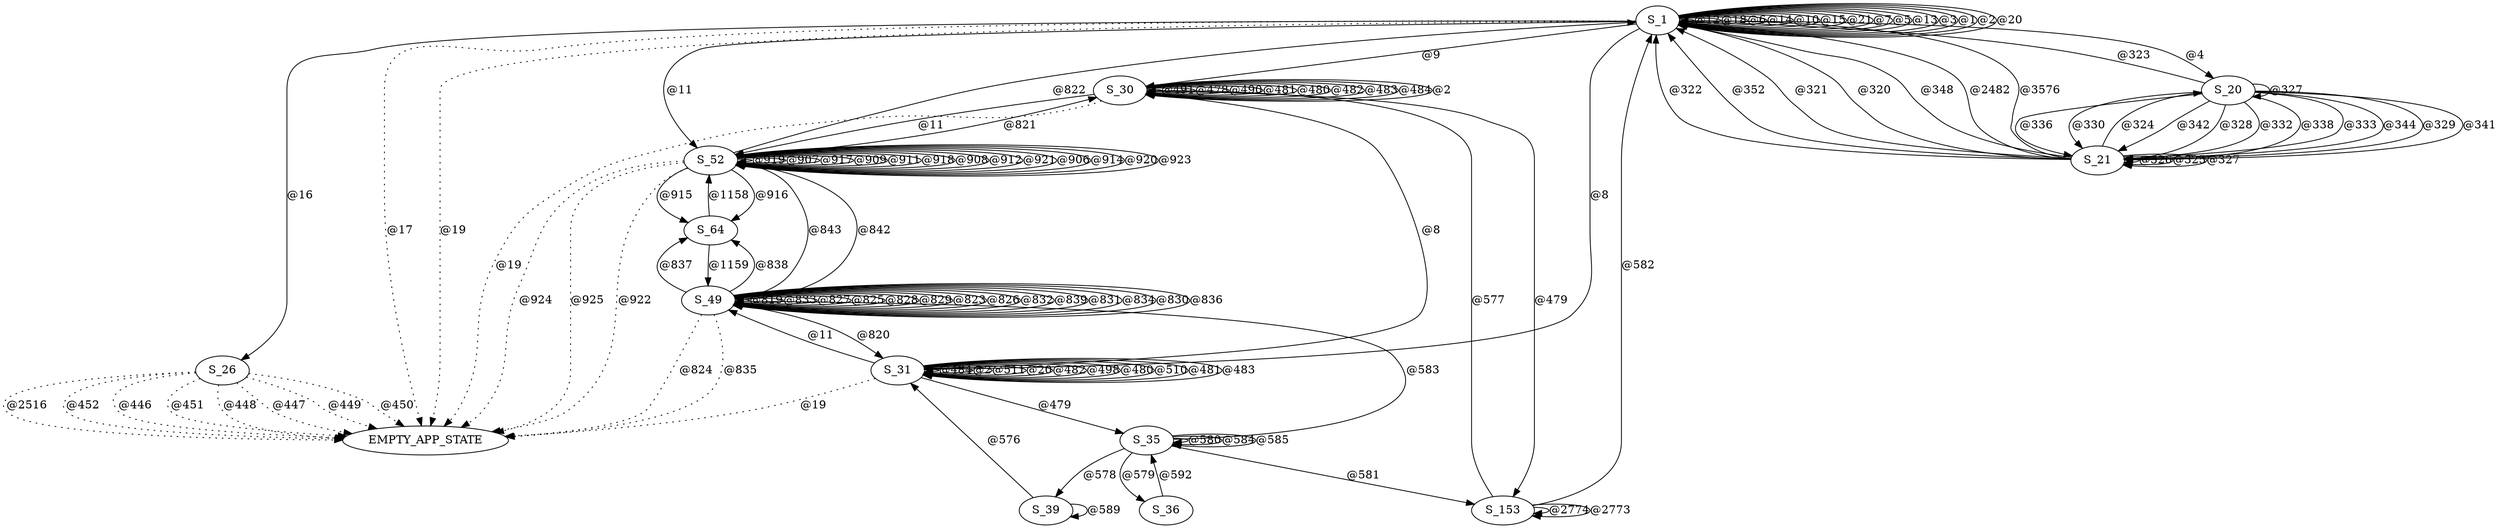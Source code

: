 digraph graphtest {
  S_1 -> S_1  [ label="@12"] ;
  S_1 -> S_1  [ label="@18"] ;
  S_1 -> S_1  [ label="@6"] ;
  S_1 -> S_1  [ label="@14"] ;
  S_1 -> EMPTY_APP_STATE  [ style=dotted,label="@19"] ;
  S_1 -> S_1  [ label="@10"] ;
  S_1 -> S_1  [ label="@15"] ;
  S_1 -> S_1  [ label="@21"] ;
  S_1 -> S_1  [ label="@7"] ;
  S_1 -> S_1  [ label="@5"] ;
  S_1 -> EMPTY_APP_STATE  [ style=dotted,label="@17"] ;
  S_1 -> S_1  [ label="@13"] ;
  S_1 -> S_1  [ label="@3"] ;
  S_1 -> S_1  [ label="@1"] ;
  S_1 -> S_20  [ label="@4"] ;
  S_1 -> S_26  [ label="@16"] ;
  S_1 -> S_30  [ label="@9"] ;
  S_1 -> S_52  [ label="@11"] ;
  S_1 -> S_31  [ label="@8"] ;
  S_1 -> S_1  [ label="@2"] ;
  S_1 -> S_1  [ label="@20"] ;
  S_20 -> S_21  [ label="@342"] ;
  S_20 -> S_20  [ label="@327"] ;
  S_20 -> S_21  [ label="@328"] ;
  S_20 -> S_21  [ label="@332"] ;
  S_20 -> S_21  [ label="@338"] ;
  S_20 -> S_21  [ label="@333"] ;
  S_20 -> S_21  [ label="@344"] ;
  S_20 -> S_21  [ label="@329"] ;
  S_20 -> S_21  [ label="@341"] ;
  S_20 -> S_21  [ label="@336"] ;
  S_20 -> S_1  [ label="@323"] ;
  S_20 -> S_21  [ label="@330"] ;
  S_21 -> S_20  [ label="@324"] ;
  S_21 -> S_1  [ label="@322"] ;
  S_21 -> S_1  [ label="@352"] ;
  S_21 -> S_1  [ label="@321"] ;
  S_21 -> S_1  [ label="@320"] ;
  S_21 -> S_21  [ label="@326"] ;
  S_21 -> S_21  [ label="@325"] ;
  S_21 -> S_1  [ label="@348"] ;
  S_21 -> S_1  [ label="@2482"] ;
  S_21 -> S_21  [ label="@327"] ;
  S_21 -> S_1  [ label="@3576"] ;
  S_26 -> EMPTY_APP_STATE  [ style=dotted,label="@449"] ;
  S_26 -> EMPTY_APP_STATE  [ style=dotted,label="@450"] ;
  S_26 -> EMPTY_APP_STATE  [ style=dotted,label="@2516"] ;
  S_26 -> EMPTY_APP_STATE  [ style=dotted,label="@452"] ;
  S_26 -> EMPTY_APP_STATE  [ style=dotted,label="@446"] ;
  S_26 -> EMPTY_APP_STATE  [ style=dotted,label="@451"] ;
  S_26 -> EMPTY_APP_STATE  [ style=dotted,label="@448"] ;
  S_26 -> EMPTY_APP_STATE  [ style=dotted,label="@447"] ;
  S_30 -> S_31  [ label="@8"] ;
  S_30 -> S_30  [ label="@491"] ;
  S_30 -> S_30  [ label="@478"] ;
  S_30 -> S_30  [ label="@490"] ;
  S_30 -> S_52  [ label="@11"] ;
  S_30 -> EMPTY_APP_STATE  [ style=dotted,label="@19"] ;
  S_30 -> S_30  [ label="@481"] ;
  S_30 -> S_30  [ label="@480"] ;
  S_30 -> S_30  [ label="@482"] ;
  S_30 -> S_30  [ label="@483"] ;
  S_30 -> S_30  [ label="@484"] ;
  S_30 -> S_153  [ label="@479"] ;
  S_30 -> S_30  [ label="@2"] ;
  S_31 -> S_31  [ label="@484"] ;
  S_31 -> S_31  [ label="@2"] ;
  S_31 -> S_31  [ label="@511"] ;
  S_31 -> S_35  [ label="@479"] ;
  S_31 -> S_31  [ label="@20"] ;
  S_31 -> S_31  [ label="@482"] ;
  S_31 -> S_31  [ label="@498"] ;
  S_31 -> S_31  [ label="@480"] ;
  S_31 -> S_31  [ label="@510"] ;
  S_31 -> S_31  [ label="@481"] ;
  S_31 -> S_31  [ label="@483"] ;
  S_31 -> S_49  [ label="@11"] ;
  S_31 -> EMPTY_APP_STATE  [ style=dotted,label="@19"] ;
  S_35 -> S_36  [ label="@579"] ;
  S_35 -> S_35  [ label="@580"] ;
  S_35 -> S_39  [ label="@578"] ;
  S_35 -> S_35  [ label="@584"] ;
  S_35 -> S_35  [ label="@585"] ;
  S_35 -> S_49  [ label="@583"] ;
  S_35 -> S_153  [ label="@581"] ;
  S_36 -> S_35  [ label="@592"] ;
  S_39 -> S_39  [ label="@589"] ;
  S_39 -> S_31  [ label="@576"] ;
  S_49 -> S_49  [ label="@819"] ;
  S_49 -> S_49  [ label="@833"] ;
  S_49 -> S_52  [ label="@842"] ;
  S_49 -> S_49  [ label="@827"] ;
  S_49 -> S_49  [ label="@825"] ;
  S_49 -> S_49  [ label="@828"] ;
  S_49 -> EMPTY_APP_STATE  [ style=dotted,label="@824"] ;
  S_49 -> S_49  [ label="@829"] ;
  S_49 -> S_49  [ label="@823"] ;
  S_49 -> S_49  [ label="@826"] ;
  S_49 -> S_49  [ label="@832"] ;
  S_49 -> EMPTY_APP_STATE  [ style=dotted,label="@835"] ;
  S_49 -> S_49  [ label="@839"] ;
  S_49 -> S_49  [ label="@831"] ;
  S_49 -> S_64  [ label="@838"] ;
  S_49 -> S_64  [ label="@837"] ;
  S_49 -> S_49  [ label="@834"] ;
  S_49 -> S_49  [ label="@830"] ;
  S_49 -> S_31  [ label="@820"] ;
  S_49 -> S_49  [ label="@836"] ;
  S_52 -> S_1  [ label="@822"] ;
  S_52 -> EMPTY_APP_STATE  [ style=dotted,label="@925"] ;
  S_52 -> S_30  [ label="@821"] ;
  S_52 -> S_64  [ label="@916"] ;
  S_52 -> S_52  [ label="@919"] ;
  S_52 -> S_52  [ label="@907"] ;
  S_52 -> S_49  [ label="@843"] ;
  S_52 -> S_52  [ label="@917"] ;
  S_52 -> S_52  [ label="@909"] ;
  S_52 -> S_52  [ label="@911"] ;
  S_52 -> S_52  [ label="@918"] ;
  S_52 -> S_52  [ label="@908"] ;
  S_52 -> S_52  [ label="@912"] ;
  S_52 -> S_52  [ label="@921"] ;
  S_52 -> S_52  [ label="@906"] ;
  S_52 -> S_52  [ label="@914"] ;
  S_52 -> EMPTY_APP_STATE  [ style=dotted,label="@922"] ;
  S_52 -> S_64  [ label="@915"] ;
  S_52 -> S_52  [ label="@920"] ;
  S_52 -> S_52  [ label="@923"] ;
  S_52 -> EMPTY_APP_STATE  [ style=dotted,label="@924"] ;
  S_64 -> S_52  [ label="@1158"] ;
  S_64 -> S_49  [ label="@1159"] ;
  S_153 -> S_1  [ label="@582"] ;
  S_153 -> S_153  [ label="@2774"] ;
  S_153 -> S_30  [ label="@577"] ;
  S_153 -> S_153  [ label="@2773"] ;
}